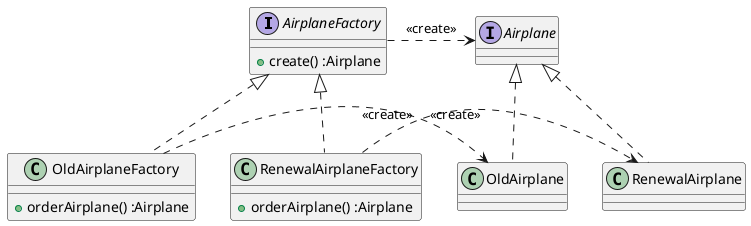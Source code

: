 @startuml

interface AirplaneFactory {
    + create() :Airplane
}

AirplaneFactory .> Airplane : << create >>

class OldAirplaneFactory implements AirplaneFactory{
    + orderAirplane() :Airplane
}

class RenewalAirplaneFactory implements AirplaneFactory{
    + orderAirplane() :Airplane
}

OldAirplaneFactory .> OldAirplane : << create >>
RenewalAirplaneFactory .> RenewalAirplane : << create >>



interface Airplane
'
class OldAirplane implements Airplane {}
class RenewalAirplane implements Airplane {}


@enduml